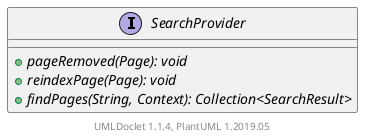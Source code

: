 @startuml

    interface SearchProvider [[SearchProvider.html]] {
        {abstract} +pageRemoved(Page): void
        {abstract} +reindexPage(Page): void
        {abstract} +findPages(String, Context): Collection<SearchResult>
    }


    center footer UMLDoclet 1.1.4, PlantUML 1.2019.05
@enduml

